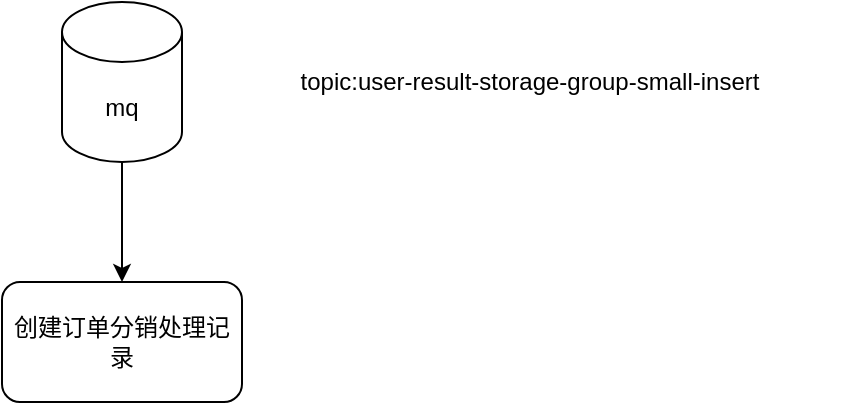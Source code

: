 <mxfile version="23.1.7" type="github">
  <diagram name="第 1 页" id="hYaXe4H1IOHM2DJvTghf">
    <mxGraphModel dx="1026" dy="663" grid="1" gridSize="10" guides="1" tooltips="1" connect="1" arrows="1" fold="1" page="1" pageScale="1" pageWidth="827" pageHeight="1169" math="0" shadow="0">
      <root>
        <mxCell id="0" />
        <mxCell id="1" parent="0" />
        <mxCell id="oQaOQNZd7ZE0H4n1gU6y-5" style="edgeStyle=orthogonalEdgeStyle;rounded=0;orthogonalLoop=1;jettySize=auto;html=1;exitX=0.5;exitY=1;exitDx=0;exitDy=0;exitPerimeter=0;entryX=0.5;entryY=0;entryDx=0;entryDy=0;" edge="1" parent="1" source="oQaOQNZd7ZE0H4n1gU6y-1" target="oQaOQNZd7ZE0H4n1gU6y-4">
          <mxGeometry relative="1" as="geometry" />
        </mxCell>
        <mxCell id="oQaOQNZd7ZE0H4n1gU6y-1" value="mq" style="shape=cylinder3;whiteSpace=wrap;html=1;boundedLbl=1;backgroundOutline=1;size=15;" vertex="1" parent="1">
          <mxGeometry x="354" y="40" width="60" height="80" as="geometry" />
        </mxCell>
        <mxCell id="oQaOQNZd7ZE0H4n1gU6y-2" value="topic:user-result-storage-group-small-insert" style="text;html=1;align=center;verticalAlign=middle;whiteSpace=wrap;rounded=0;" vertex="1" parent="1">
          <mxGeometry x="430" y="70" width="316" height="20" as="geometry" />
        </mxCell>
        <mxCell id="oQaOQNZd7ZE0H4n1gU6y-4" value="创建订单分销处理记录" style="rounded=1;whiteSpace=wrap;html=1;" vertex="1" parent="1">
          <mxGeometry x="324" y="180" width="120" height="60" as="geometry" />
        </mxCell>
      </root>
    </mxGraphModel>
  </diagram>
</mxfile>
